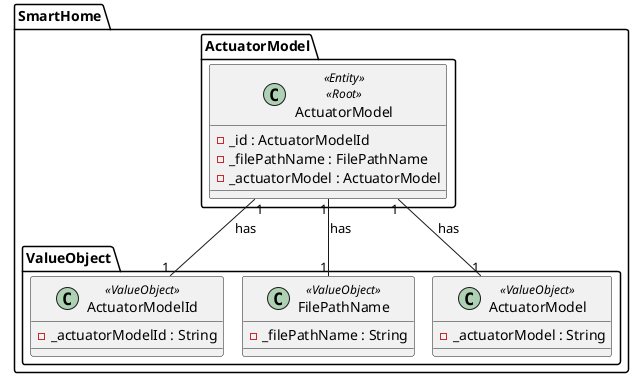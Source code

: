 @startuml
!pragma layout smetana

package SmartHome.ActuatorModel{

    class ActuatorModel <<Entity>> <<Root>>{
    - _id : ActuatorModelId
    - _filePathName : FilePathName
    - _actuatorModel : ActuatorModel
    }
}

package SmartHome.ValueObject {

     class ActuatorModelId <<ValueObject>>{
        - _actuatorModelId : String
     }

     class FilePathName <<ValueObject>>{
        - _filePathName : String
     }
     class ActuatorModel <<ValueObject>>{
        - _actuatorModel : String
     }
}

SmartHome.ActuatorModel.ActuatorModel "1" -- "1" SmartHome.ValueObject.ActuatorModelId : has
SmartHome.ActuatorModel.ActuatorModel "1" -- "1" SmartHome.ValueObject.FilePathName : has
SmartHome.ActuatorModel.ActuatorModel "1" -- "1" SmartHome.ValueObject.ActuatorModel : has


@enduml